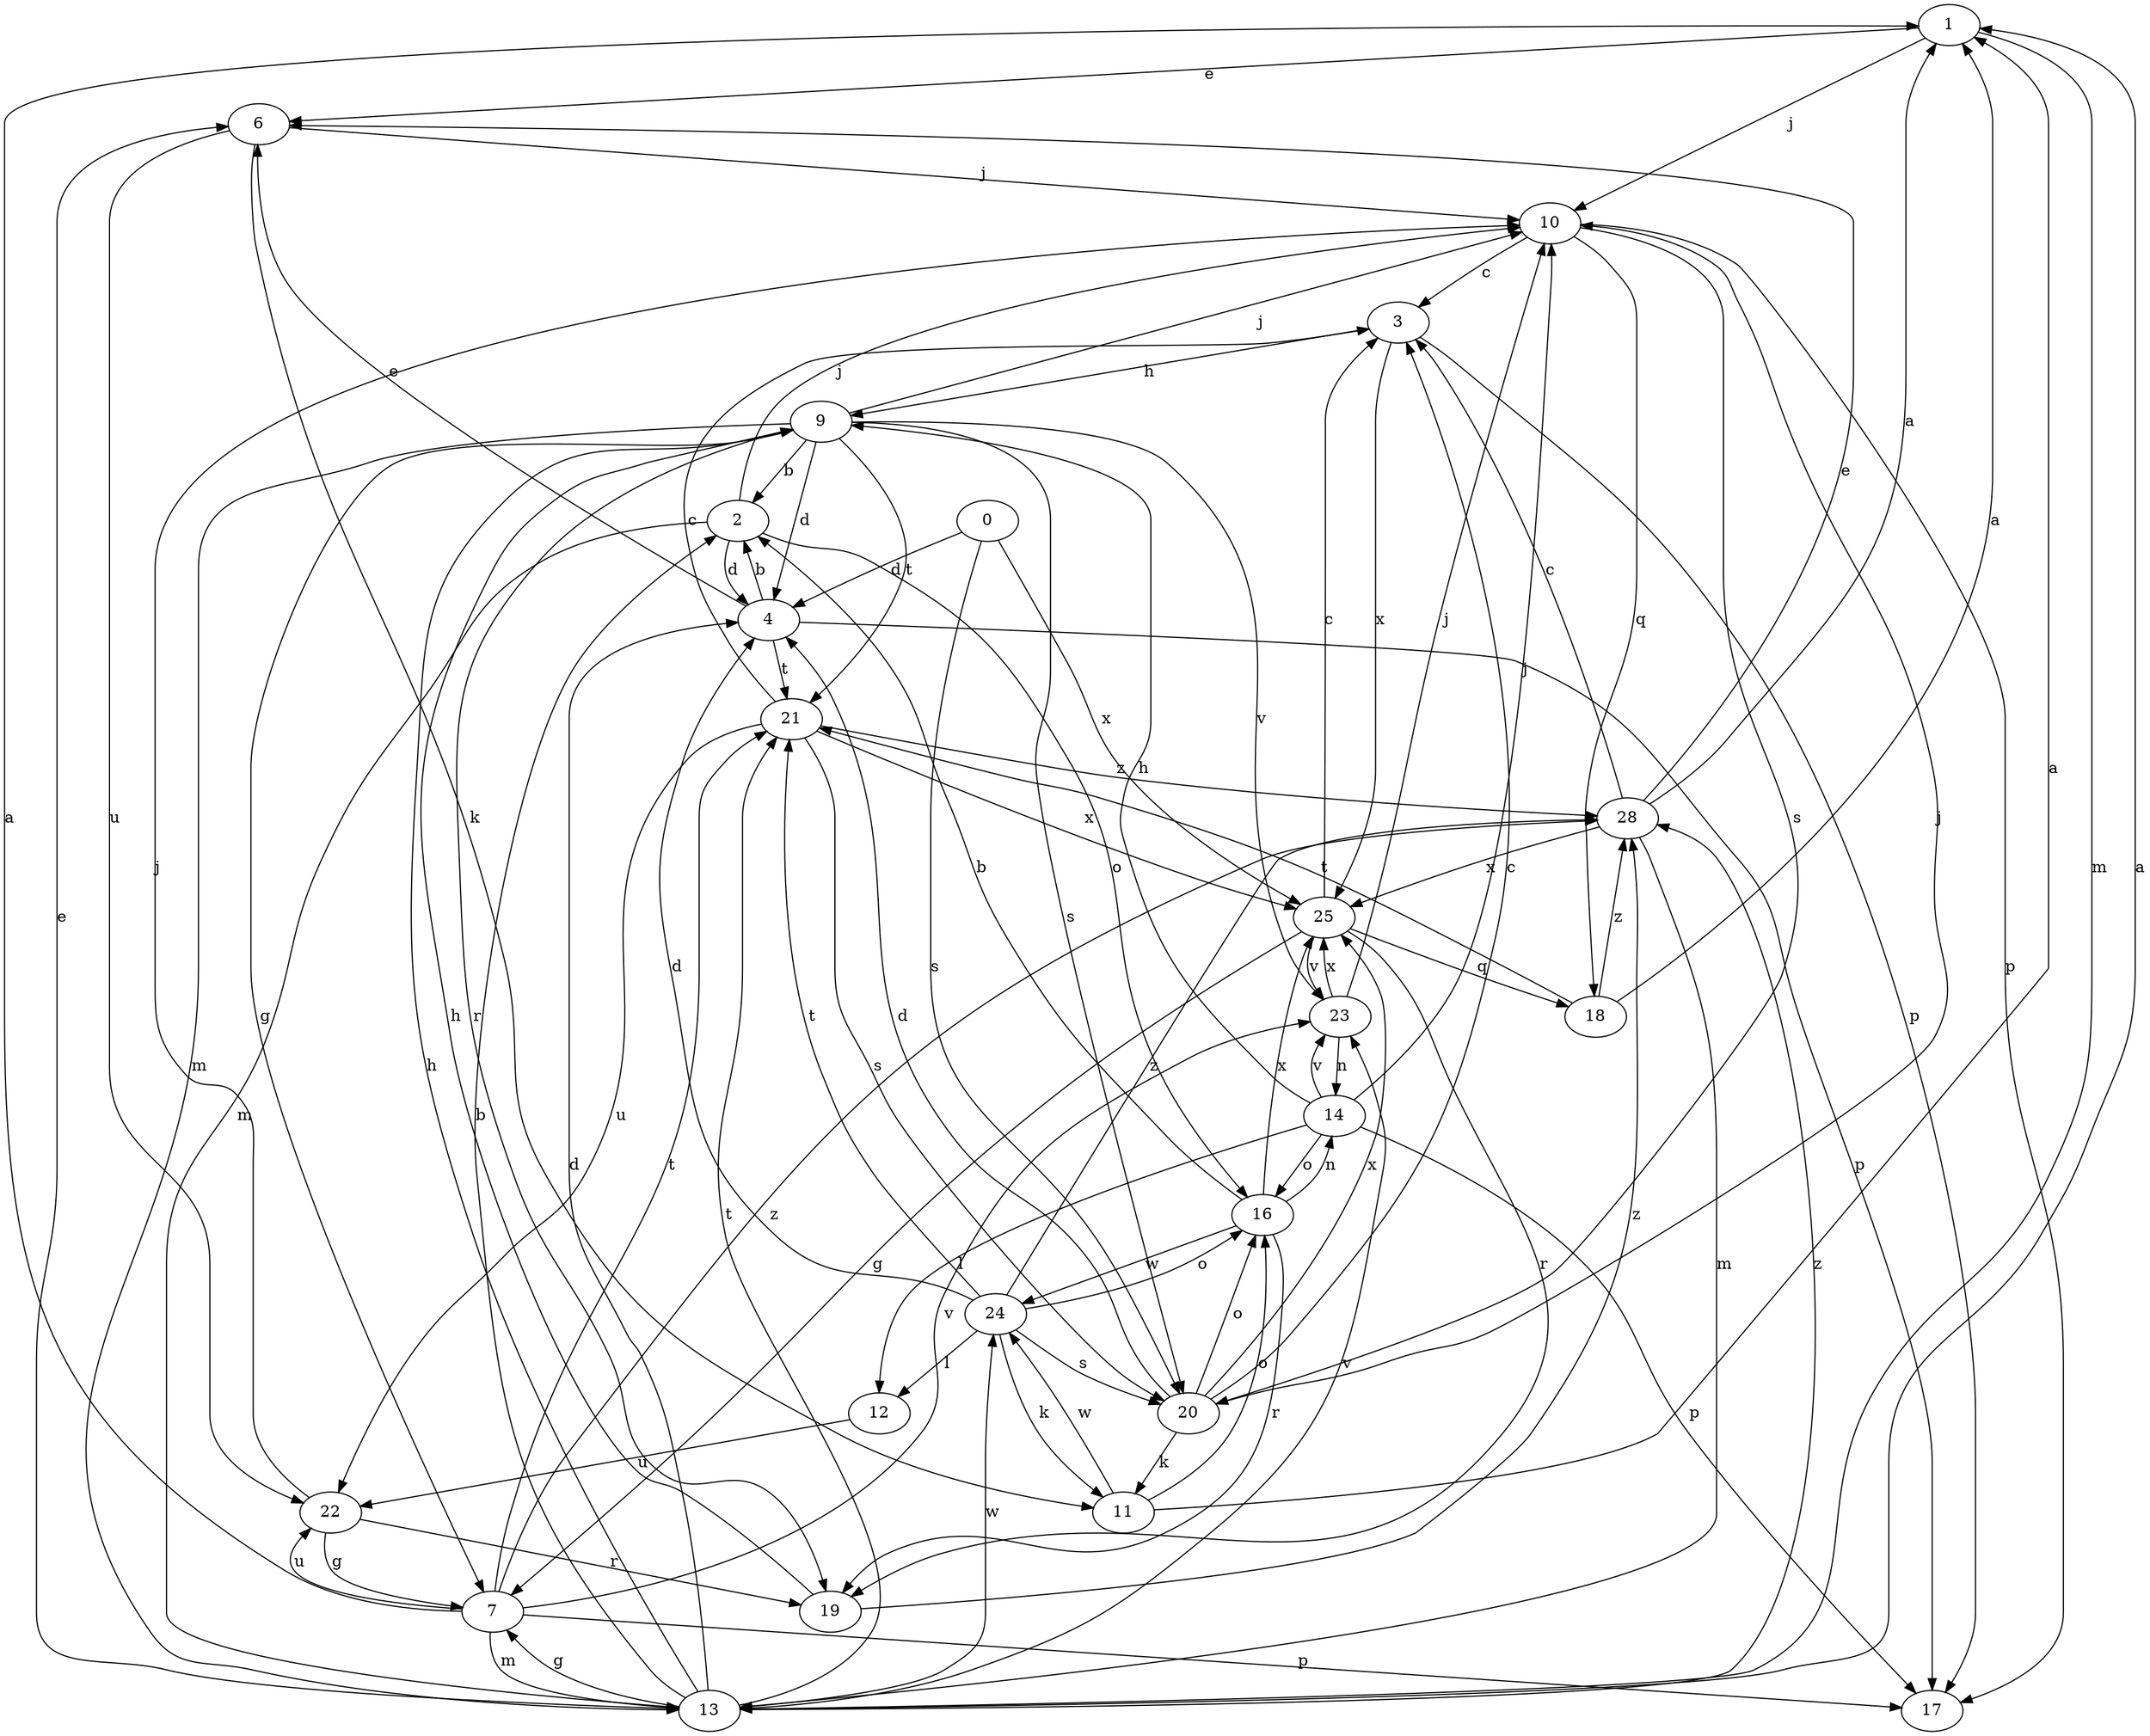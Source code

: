 strict digraph  {
1;
2;
3;
4;
6;
7;
9;
10;
11;
12;
13;
14;
16;
17;
18;
0;
19;
20;
21;
22;
23;
24;
25;
28;
1 -> 6  [label=e];
1 -> 10  [label=j];
1 -> 13  [label=m];
2 -> 4  [label=d];
2 -> 10  [label=j];
2 -> 13  [label=m];
2 -> 16  [label=o];
3 -> 9  [label=h];
3 -> 17  [label=p];
3 -> 25  [label=x];
4 -> 2  [label=b];
4 -> 6  [label=e];
4 -> 17  [label=p];
4 -> 21  [label=t];
6 -> 10  [label=j];
6 -> 11  [label=k];
6 -> 22  [label=u];
7 -> 1  [label=a];
7 -> 13  [label=m];
7 -> 17  [label=p];
7 -> 21  [label=t];
7 -> 22  [label=u];
7 -> 23  [label=v];
7 -> 28  [label=z];
9 -> 2  [label=b];
9 -> 4  [label=d];
9 -> 7  [label=g];
9 -> 10  [label=j];
9 -> 13  [label=m];
9 -> 19  [label=r];
9 -> 20  [label=s];
9 -> 21  [label=t];
9 -> 23  [label=v];
10 -> 3  [label=c];
10 -> 17  [label=p];
10 -> 18  [label=q];
10 -> 20  [label=s];
11 -> 1  [label=a];
11 -> 16  [label=o];
11 -> 24  [label=w];
12 -> 22  [label=u];
13 -> 1  [label=a];
13 -> 2  [label=b];
13 -> 4  [label=d];
13 -> 6  [label=e];
13 -> 7  [label=g];
13 -> 9  [label=h];
13 -> 21  [label=t];
13 -> 23  [label=v];
13 -> 24  [label=w];
13 -> 28  [label=z];
14 -> 9  [label=h];
14 -> 10  [label=j];
14 -> 12  [label=l];
14 -> 16  [label=o];
14 -> 17  [label=p];
14 -> 23  [label=v];
16 -> 2  [label=b];
16 -> 14  [label=n];
16 -> 19  [label=r];
16 -> 24  [label=w];
16 -> 25  [label=x];
18 -> 1  [label=a];
18 -> 21  [label=t];
18 -> 28  [label=z];
0 -> 4  [label=d];
0 -> 20  [label=s];
0 -> 25  [label=x];
19 -> 9  [label=h];
19 -> 28  [label=z];
20 -> 3  [label=c];
20 -> 4  [label=d];
20 -> 10  [label=j];
20 -> 11  [label=k];
20 -> 16  [label=o];
20 -> 25  [label=x];
21 -> 3  [label=c];
21 -> 20  [label=s];
21 -> 22  [label=u];
21 -> 25  [label=x];
21 -> 28  [label=z];
22 -> 7  [label=g];
22 -> 10  [label=j];
22 -> 19  [label=r];
23 -> 10  [label=j];
23 -> 14  [label=n];
23 -> 25  [label=x];
24 -> 4  [label=d];
24 -> 11  [label=k];
24 -> 12  [label=l];
24 -> 16  [label=o];
24 -> 20  [label=s];
24 -> 21  [label=t];
24 -> 28  [label=z];
25 -> 3  [label=c];
25 -> 7  [label=g];
25 -> 18  [label=q];
25 -> 19  [label=r];
25 -> 23  [label=v];
28 -> 1  [label=a];
28 -> 3  [label=c];
28 -> 6  [label=e];
28 -> 13  [label=m];
28 -> 25  [label=x];
}
